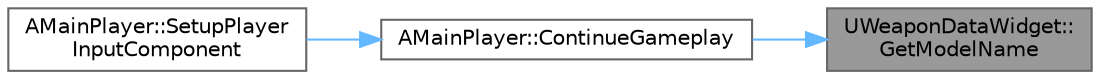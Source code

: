 digraph "UWeaponDataWidget::GetModelName"
{
 // LATEX_PDF_SIZE
  bgcolor="transparent";
  edge [fontname=Helvetica,fontsize=10,labelfontname=Helvetica,labelfontsize=10];
  node [fontname=Helvetica,fontsize=10,shape=box,height=0.2,width=0.4];
  rankdir="RL";
  Node1 [id="Node000001",label="UWeaponDataWidget::\lGetModelName",height=0.2,width=0.4,color="gray40", fillcolor="grey60", style="filled", fontcolor="black",tooltip=" "];
  Node1 -> Node2 [id="edge1_Node000001_Node000002",dir="back",color="steelblue1",style="solid",tooltip=" "];
  Node2 [id="Node000002",label="AMainPlayer::ContinueGameplay",height=0.2,width=0.4,color="grey40", fillcolor="white", style="filled",URL="$class_a_main_player.html#a014c7104f62d5b6e891f2c170e463458",tooltip=" "];
  Node2 -> Node3 [id="edge2_Node000002_Node000003",dir="back",color="steelblue1",style="solid",tooltip=" "];
  Node3 [id="Node000003",label="AMainPlayer::SetupPlayer\lInputComponent",height=0.2,width=0.4,color="grey40", fillcolor="white", style="filled",URL="$class_a_main_player.html#a0d9256922d3a3746cd3be9275ea6253e",tooltip=" "];
}
